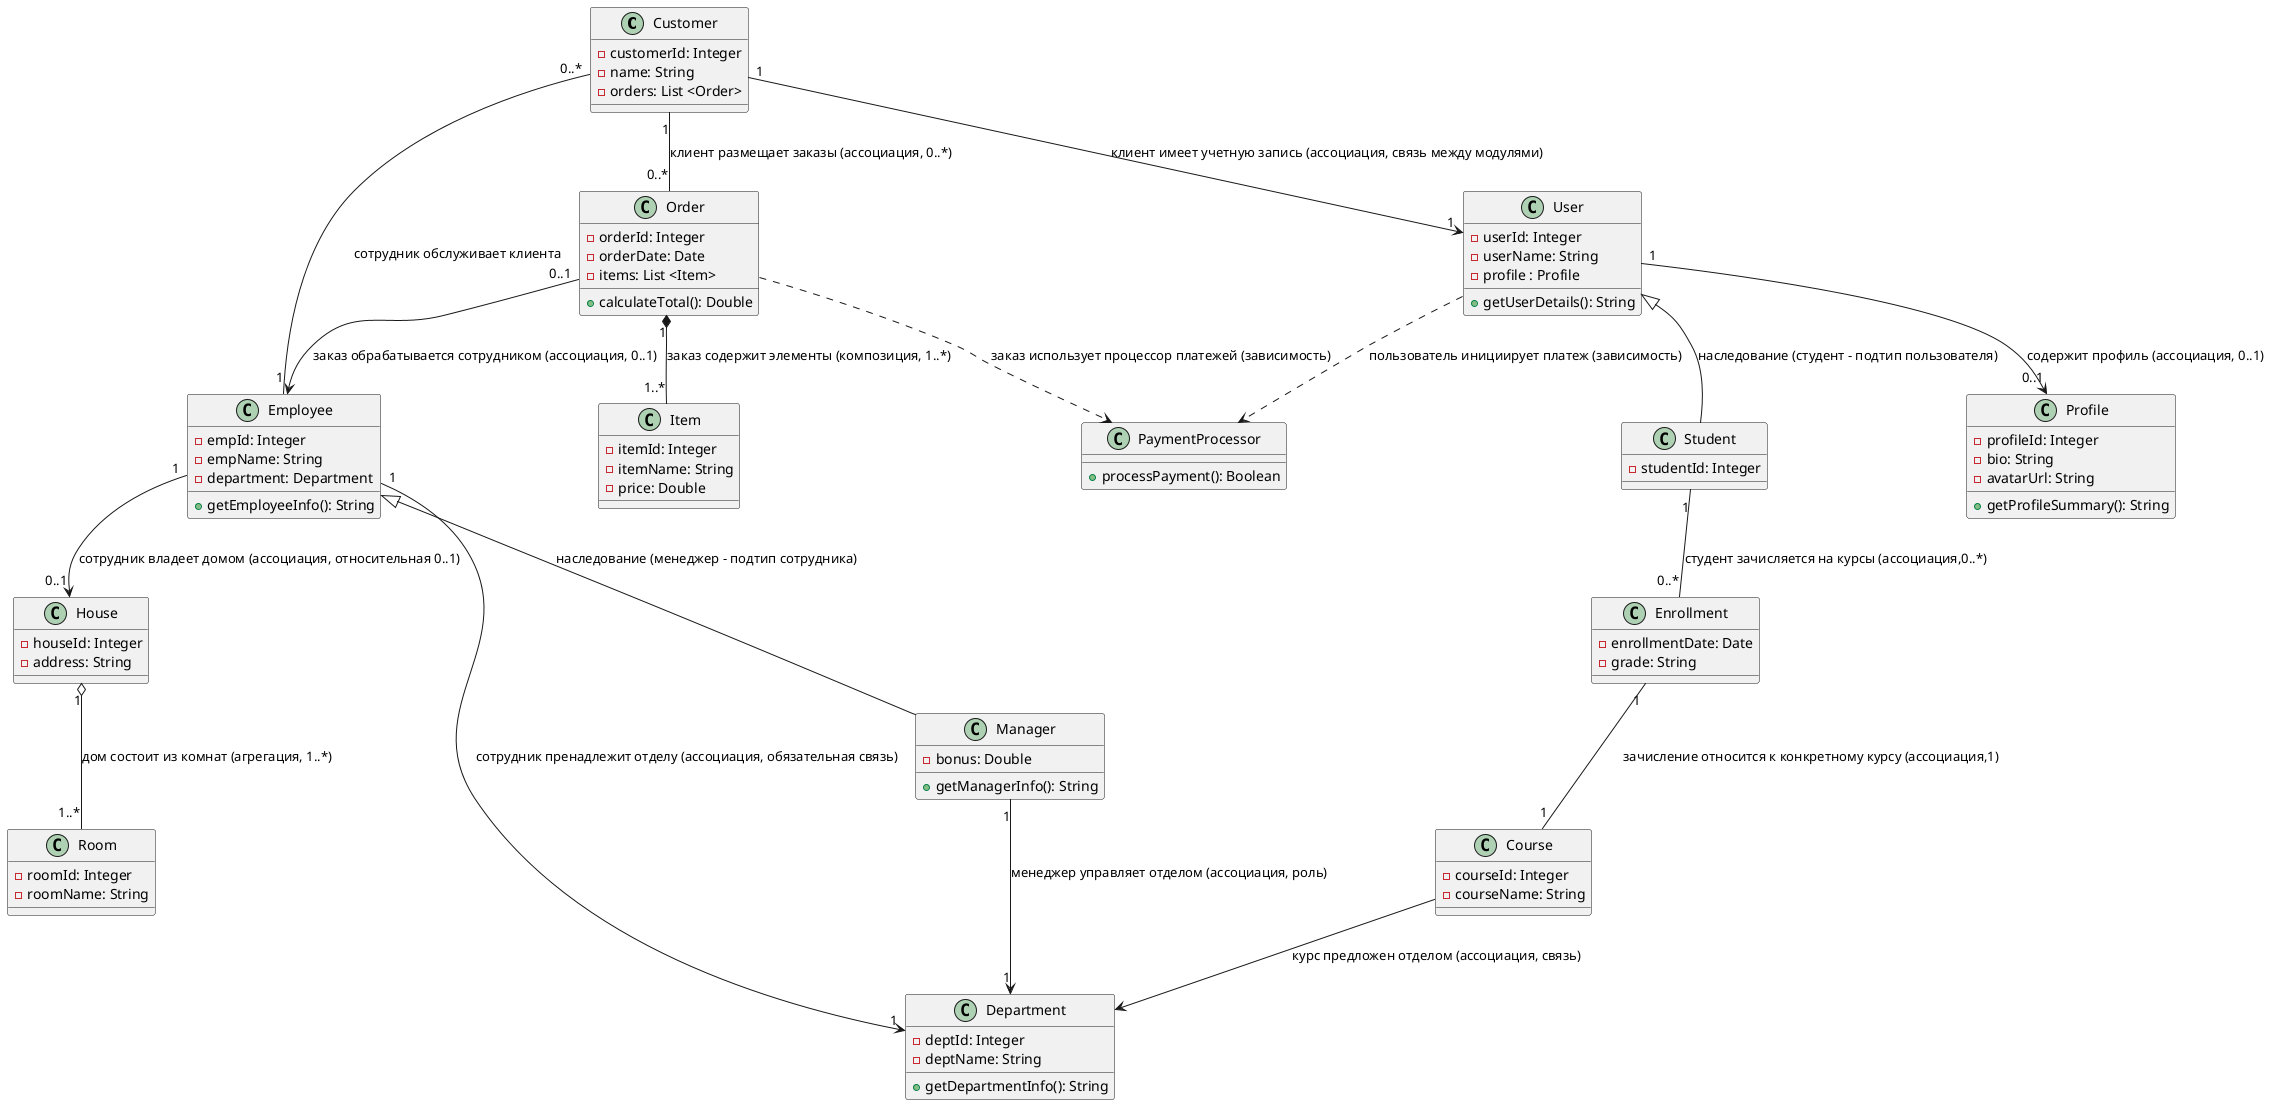 @startuml


class Customer {
  -customerId: Integer
  -name: String
  -orders: List <Order> 
}

class Employee {
  -empId: Integer
  -empName: String
  -department: Department
  +getEmployeeInfo(): String
}

class House {
  -houseId: Integer
  -address: String
}

class Room {
  -roomId: Integer
  -roomName: String
}

class Order {
  -orderId: Integer
  -orderDate: Date
  -items: List <Item> 
  +calculateTotal(): Double
}

class Item {
  -itemId: Integer
  -itemName: String
  -price: Double
}


class Manager {
  -bonus: Double
  +getManagerInfo(): String
}

class User {
  -userId: Integer
  -userName: String
  -profile : Profile
  +getUserDetails(): String
}

class Student {
  -studentId: Integer
}

class Profile {
  -profileId: Integer
  -bio: String
  -avatarUrl: String
  +getProfileSummary(): String
}


class Course {
  -courseId: Integer
  -courseName: String
}

class Enrollment {
  
  -enrollmentDate: Date
  -grade: String
  
}


class Department {
  -deptId: Integer
  -deptName: String
  +getDepartmentInfo(): String
}


class PaymentProcessor {
  +processPayment(): Boolean
}


User <|-- Student: наследование (студент - подтип пользователя) 
User "1" --> "0..1" Profile : содержит профиль (ассоциация, 0..1)  
Customer "1" -- "0..*" Order : клиент размещает заказы (ассоциация, 0..*)
Order "1" *-- "1..*" Item : заказ содержит элементы (композиция, 1..*)
Order ..> PaymentProcessor: заказ использует процессор платежей (зависимость)
Employee "1"-- "0..*" Customer: сотрудник обслуживает клиента  
Customer "1"--> "1" User: клиент имеет учетную запись (ассоциация, связь между модулями)
Order "0..1"--> Employee: заказ обрабатывается сотрудником (ассоциация, 0..1) 
Employee "1" --> "0..1" House : сотрудник владеет домом (ассоциация, относительная 0..1)  
House "1" o-- "1..*" Room : дом состоит из комнат (агрегация, 1..*)
Employee "1" --> "1" Department : сотрудник пренадлежит отделу (ассоциация, обязательная связь)  
Employee <|--  Manager : наследование (менеджер - подтип сотрудника)
Enrollment "1" -- "1" Course : зачисление относится к конкретному курсу (ассоциация,1)
Manager "1" --> "1" Department : менеджер управляет отделом (ассоциация, роль) 
Course --> Department : курс предложен отделом (ассоциация, связь)  
Student "1" -- "0..*" Enrollment : студент зачисляется на курсы (ассоциация,0..*)
User ..> PaymentProcessor: пользователь инициирует платеж (зависимость) 

@enduml